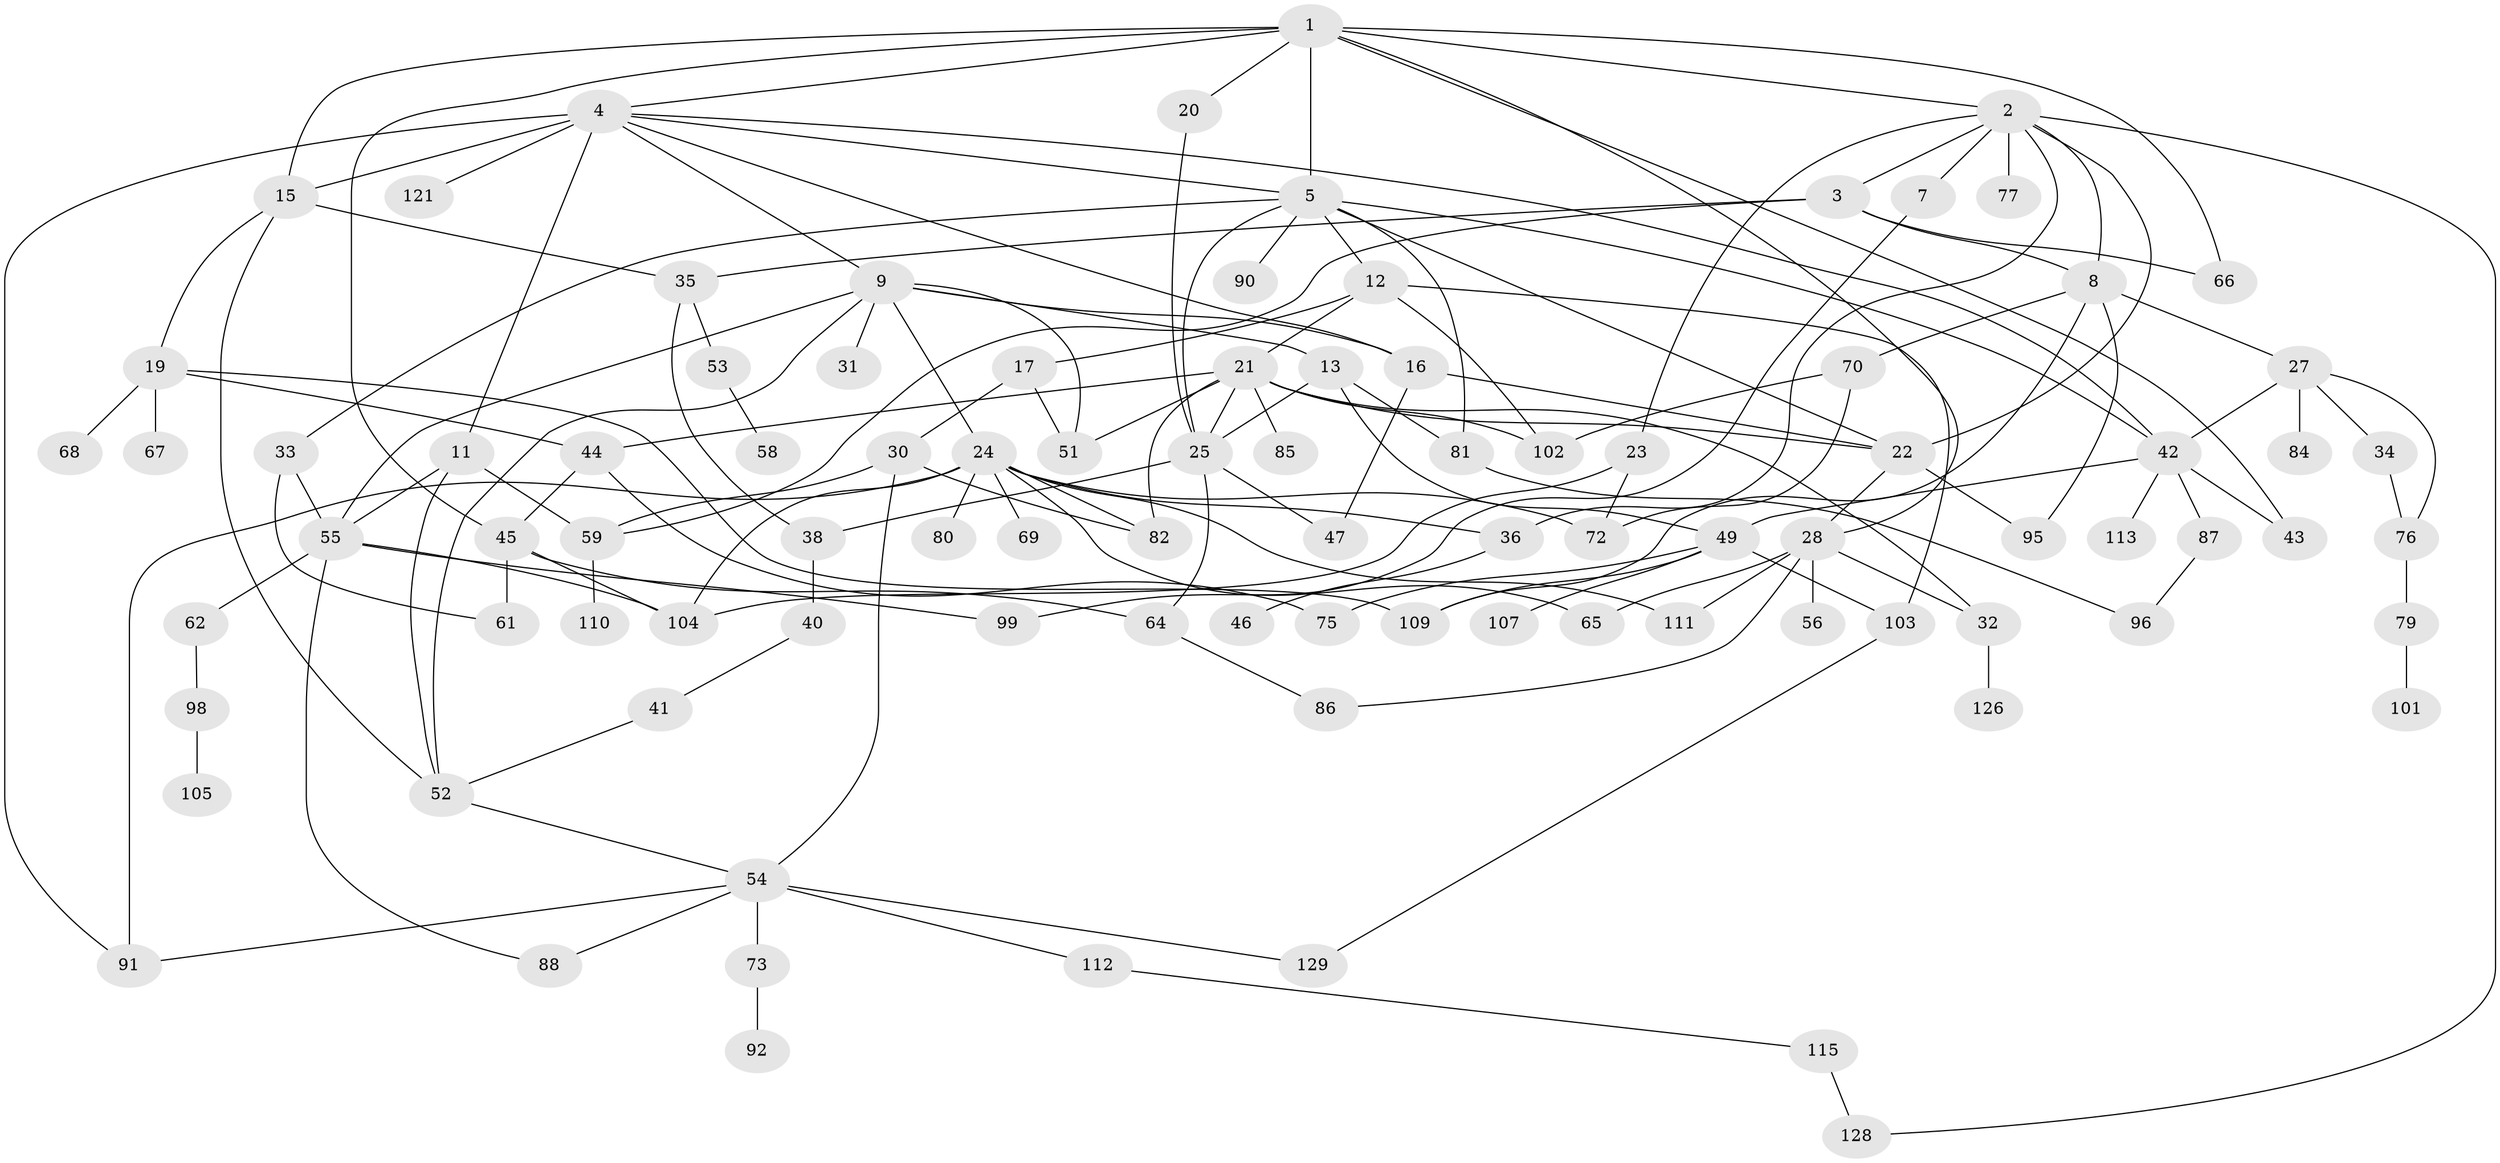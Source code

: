 // Generated by graph-tools (version 1.1) at 2025/23/03/03/25 07:23:32]
// undirected, 94 vertices, 154 edges
graph export_dot {
graph [start="1"]
  node [color=gray90,style=filled];
  1 [super="+37"];
  2 [super="+6"];
  3 [super="+124"];
  4 [super="+18"];
  5 [super="+10"];
  7;
  8 [super="+117"];
  9 [super="+26"];
  11;
  12 [super="+14"];
  13;
  15 [super="+108"];
  16 [super="+100"];
  17;
  19 [super="+63"];
  20;
  21 [super="+50"];
  22 [super="+116"];
  23;
  24 [super="+39"];
  25 [super="+29"];
  27 [super="+94"];
  28 [super="+89"];
  30;
  31;
  32;
  33;
  34;
  35 [super="+48"];
  36;
  38 [super="+60"];
  40;
  41 [super="+106"];
  42 [super="+57"];
  43;
  44;
  45 [super="+118"];
  46;
  47 [super="+120"];
  49 [super="+97"];
  51;
  52;
  53 [super="+119"];
  54 [super="+71"];
  55 [super="+83"];
  56;
  58;
  59 [super="+93"];
  61 [super="+125"];
  62;
  64;
  65;
  66;
  67;
  68;
  69;
  70;
  72 [super="+74"];
  73;
  75;
  76 [super="+78"];
  77;
  79;
  80;
  81 [super="+114"];
  82;
  84;
  85;
  86;
  87;
  88;
  90 [super="+127"];
  91;
  92;
  95;
  96;
  98;
  99;
  101;
  102;
  103 [super="+123"];
  104;
  105;
  107;
  109 [super="+130"];
  110;
  111 [super="+122"];
  112;
  113;
  115;
  121;
  126;
  128;
  129;
  1 -- 2;
  1 -- 4;
  1 -- 15;
  1 -- 20;
  1 -- 43;
  1 -- 5;
  1 -- 66;
  1 -- 28;
  1 -- 45;
  2 -- 3;
  2 -- 22;
  2 -- 23;
  2 -- 36;
  2 -- 128;
  2 -- 7;
  2 -- 8;
  2 -- 77;
  3 -- 59;
  3 -- 66;
  3 -- 8;
  3 -- 35;
  4 -- 5;
  4 -- 9;
  4 -- 11;
  4 -- 16;
  4 -- 42;
  4 -- 121;
  4 -- 91;
  4 -- 15 [weight=2];
  5 -- 12;
  5 -- 90;
  5 -- 22;
  5 -- 81;
  5 -- 33;
  5 -- 25;
  5 -- 42;
  7 -- 99;
  8 -- 27;
  8 -- 70;
  8 -- 109;
  8 -- 95;
  9 -- 13;
  9 -- 24;
  9 -- 31;
  9 -- 52;
  9 -- 16;
  9 -- 51;
  9 -- 55;
  11 -- 55;
  11 -- 52;
  11 -- 59;
  12 -- 21;
  12 -- 17;
  12 -- 102;
  12 -- 103;
  13 -- 49;
  13 -- 25;
  13 -- 81;
  15 -- 19;
  15 -- 35;
  15 -- 52;
  16 -- 22;
  16 -- 47;
  17 -- 30;
  17 -- 51;
  19 -- 68;
  19 -- 44;
  19 -- 67;
  19 -- 109 [weight=2];
  20 -- 25;
  21 -- 44;
  21 -- 102;
  21 -- 82;
  21 -- 32;
  21 -- 25;
  21 -- 85;
  21 -- 51;
  21 -- 22;
  22 -- 28;
  22 -- 95;
  23 -- 104;
  23 -- 72;
  24 -- 69;
  24 -- 82;
  24 -- 104;
  24 -- 80;
  24 -- 65;
  24 -- 91;
  24 -- 36;
  24 -- 72;
  24 -- 111;
  25 -- 64;
  25 -- 38;
  25 -- 47;
  27 -- 34;
  27 -- 84;
  27 -- 42;
  27 -- 76;
  28 -- 32;
  28 -- 56 [weight=2];
  28 -- 86;
  28 -- 65;
  28 -- 111;
  30 -- 54;
  30 -- 82;
  30 -- 59;
  32 -- 126;
  33 -- 55;
  33 -- 61;
  34 -- 76;
  35 -- 38;
  35 -- 53;
  36 -- 46;
  38 -- 40;
  40 -- 41;
  41 -- 52;
  42 -- 43;
  42 -- 87;
  42 -- 113;
  42 -- 49;
  44 -- 45;
  44 -- 75;
  45 -- 61;
  45 -- 64;
  45 -- 104;
  49 -- 107;
  49 -- 103;
  49 -- 75;
  49 -- 109;
  52 -- 54;
  53 -- 58;
  54 -- 88;
  54 -- 112;
  54 -- 91;
  54 -- 73;
  54 -- 129;
  55 -- 62;
  55 -- 88;
  55 -- 104;
  55 -- 99;
  59 -- 110;
  62 -- 98;
  64 -- 86;
  70 -- 72;
  70 -- 102;
  73 -- 92;
  76 -- 79;
  79 -- 101;
  81 -- 96;
  87 -- 96;
  98 -- 105;
  103 -- 129;
  112 -- 115;
  115 -- 128;
}
